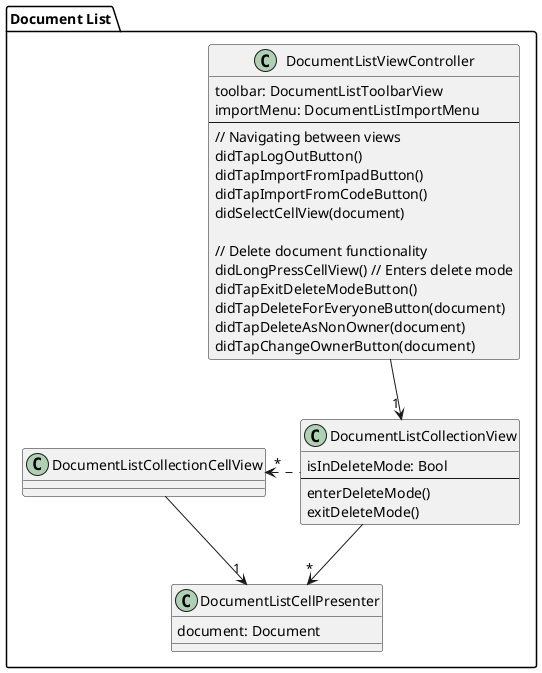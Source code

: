 @startuml
'https://plantuml.com/component-diagram


package "Document List" {
    Class DocumentListViewController {
        toolbar: DocumentListToolbarView
        importMenu: DocumentListImportMenu
        --
        // Navigating between views
        didTapLogOutButton()
        didTapImportFromIpadButton()
        didTapImportFromCodeButton()
        didSelectCellView(document)

        // Delete document functionality
        didLongPressCellView() // Enters delete mode
        didTapExitDeleteModeButton()
        didTapDeleteForEveryoneButton(document)
        didTapDeleteAsNonOwner(document)
        didTapChangeOwnerButton(document)
    }

    Class DocumentListCollectionView {
        isInDeleteMode: Bool
        --
        enterDeleteMode()
        exitDeleteMode()
    }

    Class DocumentListCollectionCellView { }

    Class DocumentListCellPresenter {
        document: Document
    }
}

DocumentListViewController --down> "1" DocumentListCollectionView
DocumentListCollectionView --down> "*" DocumentListCellPresenter
DocumentListCollectionView ..left> "*" DocumentListCollectionCellView
DocumentListCollectionCellView --down> "1" DocumentListCellPresenter

@enduml
